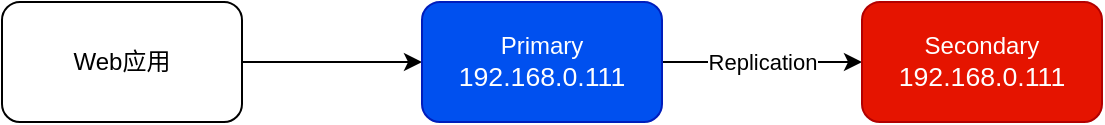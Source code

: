 <mxfile version="14.9.0" type="github">
  <diagram id="gBzq73jGnkn_bVgxqYf4" name="Page-1">
    <mxGraphModel dx="782" dy="412" grid="1" gridSize="10" guides="1" tooltips="1" connect="1" arrows="1" fold="1" page="1" pageScale="1" pageWidth="1169" pageHeight="827" math="0" shadow="0">
      <root>
        <mxCell id="0" />
        <mxCell id="1" parent="0" />
        <mxCell id="no_DWMfRoMb73RWZvfay-9" value="" style="edgeStyle=orthogonalEdgeStyle;rounded=0;orthogonalLoop=1;jettySize=auto;html=1;" edge="1" parent="1" source="no_DWMfRoMb73RWZvfay-4" target="no_DWMfRoMb73RWZvfay-5">
          <mxGeometry relative="1" as="geometry" />
        </mxCell>
        <mxCell id="no_DWMfRoMb73RWZvfay-4" value="Web应用" style="rounded=1;whiteSpace=wrap;html=1;" vertex="1" parent="1">
          <mxGeometry x="110" y="190" width="120" height="60" as="geometry" />
        </mxCell>
        <mxCell id="no_DWMfRoMb73RWZvfay-7" value="Replication" style="edgeStyle=orthogonalEdgeStyle;rounded=0;orthogonalLoop=1;jettySize=auto;html=1;" edge="1" parent="1" source="no_DWMfRoMb73RWZvfay-5" target="no_DWMfRoMb73RWZvfay-6">
          <mxGeometry relative="1" as="geometry" />
        </mxCell>
        <mxCell id="no_DWMfRoMb73RWZvfay-5" value="Primary&lt;br&gt;&lt;span style=&quot;font-size: 10pt;&quot;&gt;192.168.0.111&lt;/span&gt;" style="rounded=1;whiteSpace=wrap;html=1;fillColor=#0050ef;strokeColor=#001DBC;fontColor=#FFFFFF;" vertex="1" parent="1">
          <mxGeometry x="320" y="190" width="120" height="60" as="geometry" />
        </mxCell>
        <mxCell id="no_DWMfRoMb73RWZvfay-6" value="Secondary&lt;br&gt;&lt;span style=&quot;font-size: 10pt;&quot;&gt;192.168.0.111&lt;/span&gt;" style="rounded=1;whiteSpace=wrap;html=1;fillColor=#e51400;strokeColor=#B20000;fontColor=#FFFFFF;" vertex="1" parent="1">
          <mxGeometry x="540" y="190" width="120" height="60" as="geometry" />
        </mxCell>
      </root>
    </mxGraphModel>
  </diagram>
</mxfile>
